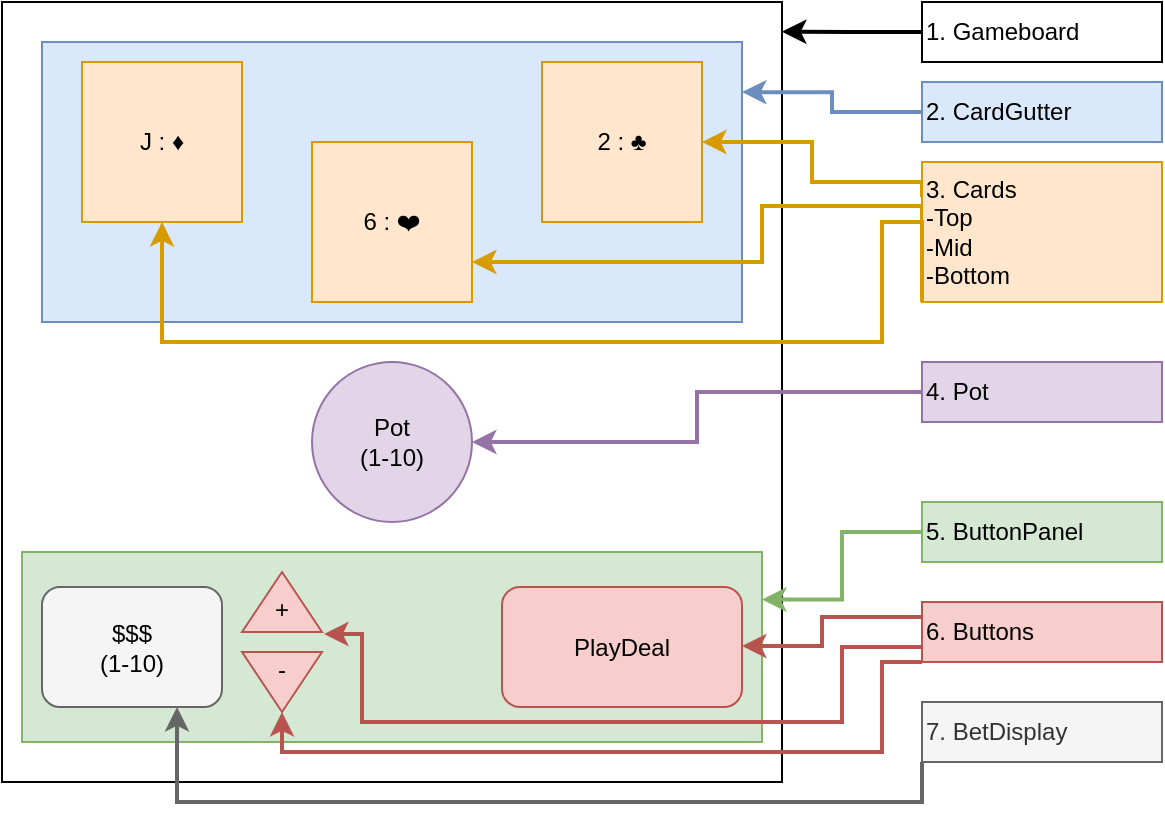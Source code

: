 <mxfile version="23.1.5" type="device">
  <diagram name="Page-1" id="ezi7qoCrn5G99sClrLgb">
    <mxGraphModel dx="984" dy="747" grid="1" gridSize="10" guides="1" tooltips="1" connect="1" arrows="1" fold="1" page="1" pageScale="1" pageWidth="1600" pageHeight="900" math="0" shadow="0">
      <root>
        <mxCell id="0" />
        <mxCell id="1" parent="0" />
        <mxCell id="h__8bB8JMQImcnncUrwL-1" value="" style="whiteSpace=wrap;html=1;aspect=fixed;" parent="1" vertex="1">
          <mxGeometry x="190" y="130" width="390" height="390" as="geometry" />
        </mxCell>
        <mxCell id="h__8bB8JMQImcnncUrwL-30" value="" style="rounded=0;whiteSpace=wrap;html=1;fillColor=#dae8fc;strokeColor=#6c8ebf;" parent="1" vertex="1">
          <mxGeometry x="210" y="150" width="350" height="140" as="geometry" />
        </mxCell>
        <mxCell id="h__8bB8JMQImcnncUrwL-31" value="" style="rounded=0;whiteSpace=wrap;html=1;fillColor=#d5e8d4;strokeColor=#82b366;" parent="1" vertex="1">
          <mxGeometry x="200" y="405" width="370" height="95" as="geometry" />
        </mxCell>
        <mxCell id="h__8bB8JMQImcnncUrwL-7" value="1. Gameboard" style="text;html=1;align=left;verticalAlign=middle;whiteSpace=wrap;rounded=0;strokeColor=default;" parent="1" vertex="1">
          <mxGeometry x="650" y="130" width="120" height="30" as="geometry" />
        </mxCell>
        <mxCell id="h__8bB8JMQImcnncUrwL-10" style="edgeStyle=orthogonalEdgeStyle;rounded=0;orthogonalLoop=1;jettySize=auto;html=1;entryX=1;entryY=0.038;entryDx=0;entryDy=0;entryPerimeter=0;strokeWidth=2;" parent="1" source="h__8bB8JMQImcnncUrwL-7" target="h__8bB8JMQImcnncUrwL-1" edge="1">
          <mxGeometry relative="1" as="geometry" />
        </mxCell>
        <mxCell id="h__8bB8JMQImcnncUrwL-11" value="" style="whiteSpace=wrap;html=1;aspect=fixed;fillColor=#ffe6cc;strokeColor=#d79b00;" parent="1" vertex="1">
          <mxGeometry x="230" y="160" width="80" height="80" as="geometry" />
        </mxCell>
        <mxCell id="h__8bB8JMQImcnncUrwL-12" value="J : ♦️" style="text;html=1;align=center;verticalAlign=middle;whiteSpace=wrap;rounded=0;fillColor=none;" parent="1" vertex="1">
          <mxGeometry x="240" y="185" width="60" height="30" as="geometry" />
        </mxCell>
        <mxCell id="h__8bB8JMQImcnncUrwL-13" value="2 : ♣️" style="whiteSpace=wrap;html=1;aspect=fixed;fillColor=#ffe6cc;strokeColor=#d79b00;" parent="1" vertex="1">
          <mxGeometry x="460" y="160" width="80" height="80" as="geometry" />
        </mxCell>
        <mxCell id="h__8bB8JMQImcnncUrwL-15" value="" style="rounded=1;whiteSpace=wrap;html=1;fillColor=#f8cecc;strokeColor=#b85450;" parent="1" vertex="1">
          <mxGeometry x="440" y="422.5" width="120" height="60" as="geometry" />
        </mxCell>
        <mxCell id="h__8bB8JMQImcnncUrwL-16" value="PlayDeal" style="text;html=1;align=center;verticalAlign=middle;whiteSpace=wrap;rounded=0;" parent="1" vertex="1">
          <mxGeometry x="470" y="437.5" width="60" height="30" as="geometry" />
        </mxCell>
        <mxCell id="h__8bB8JMQImcnncUrwL-17" value="" style="whiteSpace=wrap;html=1;aspect=fixed;fillColor=#ffe6cc;strokeColor=#d79b00;" parent="1" vertex="1">
          <mxGeometry x="345" y="200" width="80" height="80" as="geometry" />
        </mxCell>
        <mxCell id="h__8bB8JMQImcnncUrwL-18" value="6 : ❤️" style="text;html=1;align=center;verticalAlign=middle;whiteSpace=wrap;rounded=0;fillColor=none;" parent="1" vertex="1">
          <mxGeometry x="355" y="225" width="60" height="30" as="geometry" />
        </mxCell>
        <mxCell id="h__8bB8JMQImcnncUrwL-19" value="" style="rounded=1;whiteSpace=wrap;html=1;fillColor=#f5f5f5;strokeColor=#666666;fontColor=#333333;" parent="1" vertex="1">
          <mxGeometry x="210" y="422.5" width="90" height="60" as="geometry" />
        </mxCell>
        <mxCell id="h__8bB8JMQImcnncUrwL-20" value="$$$&lt;br&gt;(1-10)" style="text;html=1;align=center;verticalAlign=middle;whiteSpace=wrap;rounded=0;" parent="1" vertex="1">
          <mxGeometry x="225" y="437.5" width="60" height="30" as="geometry" />
        </mxCell>
        <mxCell id="h__8bB8JMQImcnncUrwL-22" value="Pot&lt;br&gt;(1-10)" style="ellipse;whiteSpace=wrap;html=1;aspect=fixed;fillColor=#e1d5e7;strokeColor=#9673a6;" parent="1" vertex="1">
          <mxGeometry x="345" y="310" width="80" height="80" as="geometry" />
        </mxCell>
        <mxCell id="h__8bB8JMQImcnncUrwL-23" value="" style="triangle;whiteSpace=wrap;html=1;rotation=-90;fillColor=#f8cecc;strokeColor=#b85450;" parent="1" vertex="1">
          <mxGeometry x="315" y="410" width="30" height="40" as="geometry" />
        </mxCell>
        <mxCell id="h__8bB8JMQImcnncUrwL-24" value="" style="triangle;whiteSpace=wrap;html=1;rotation=90;fillColor=#f8cecc;strokeColor=#b85450;" parent="1" vertex="1">
          <mxGeometry x="315" y="450" width="30" height="40" as="geometry" />
        </mxCell>
        <mxCell id="h__8bB8JMQImcnncUrwL-26" value="+" style="text;html=1;align=center;verticalAlign=middle;whiteSpace=wrap;rounded=0;" parent="1" vertex="1">
          <mxGeometry x="315" y="426" width="30" height="15" as="geometry" />
        </mxCell>
        <mxCell id="h__8bB8JMQImcnncUrwL-28" value="-" style="text;html=1;align=center;verticalAlign=middle;whiteSpace=wrap;rounded=0;" parent="1" vertex="1">
          <mxGeometry x="315" y="456" width="30" height="15" as="geometry" />
        </mxCell>
        <mxCell id="h__8bB8JMQImcnncUrwL-32" value="2. CardGutter" style="text;html=1;align=left;verticalAlign=middle;whiteSpace=wrap;rounded=0;strokeColor=#6c8ebf;fillColor=#dae8fc;" parent="1" vertex="1">
          <mxGeometry x="650" y="170" width="120" height="30" as="geometry" />
        </mxCell>
        <mxCell id="h__8bB8JMQImcnncUrwL-36" style="edgeStyle=orthogonalEdgeStyle;rounded=0;orthogonalLoop=1;jettySize=auto;html=1;entryX=1;entryY=0.179;entryDx=0;entryDy=0;entryPerimeter=0;fillColor=#dae8fc;strokeColor=#6c8ebf;strokeWidth=2;" parent="1" source="h__8bB8JMQImcnncUrwL-32" target="h__8bB8JMQImcnncUrwL-30" edge="1">
          <mxGeometry relative="1" as="geometry" />
        </mxCell>
        <mxCell id="h__8bB8JMQImcnncUrwL-48" style="edgeStyle=orthogonalEdgeStyle;rounded=0;orthogonalLoop=1;jettySize=auto;html=1;exitX=0;exitY=0.75;exitDx=0;exitDy=0;entryX=1;entryY=0.75;entryDx=0;entryDy=0;fillColor=#ffe6cc;strokeColor=#d79b00;strokeWidth=2;" parent="1" source="h__8bB8JMQImcnncUrwL-37" target="h__8bB8JMQImcnncUrwL-17" edge="1">
          <mxGeometry relative="1" as="geometry">
            <Array as="points">
              <mxPoint x="570" y="232" />
              <mxPoint x="570" y="260" />
            </Array>
          </mxGeometry>
        </mxCell>
        <mxCell id="h__8bB8JMQImcnncUrwL-49" style="edgeStyle=orthogonalEdgeStyle;rounded=0;orthogonalLoop=1;jettySize=auto;html=1;exitX=0;exitY=0.25;exitDx=0;exitDy=0;fillColor=#ffe6cc;strokeColor=#d79b00;strokeWidth=2;" parent="1" source="h__8bB8JMQImcnncUrwL-37" target="h__8bB8JMQImcnncUrwL-13" edge="1">
          <mxGeometry relative="1" as="geometry">
            <Array as="points">
              <mxPoint x="650" y="220" />
              <mxPoint x="595" y="220" />
              <mxPoint x="595" y="200" />
            </Array>
          </mxGeometry>
        </mxCell>
        <mxCell id="h__8bB8JMQImcnncUrwL-37" value="3. Cards&lt;br&gt;-Top &lt;br&gt;-Mid &lt;br&gt;-Bottom" style="text;html=1;align=left;verticalAlign=middle;whiteSpace=wrap;rounded=0;strokeColor=#d79b00;fillColor=#ffe6cc;" parent="1" vertex="1">
          <mxGeometry x="650" y="210" width="120" height="70" as="geometry" />
        </mxCell>
        <mxCell id="h__8bB8JMQImcnncUrwL-42" style="edgeStyle=orthogonalEdgeStyle;rounded=0;orthogonalLoop=1;jettySize=auto;html=1;exitX=0;exitY=1;exitDx=0;exitDy=0;entryX=0.5;entryY=1;entryDx=0;entryDy=0;fillColor=#ffe6cc;strokeColor=#d79b00;strokeWidth=2;" parent="1" source="h__8bB8JMQImcnncUrwL-37" target="h__8bB8JMQImcnncUrwL-11" edge="1">
          <mxGeometry relative="1" as="geometry">
            <Array as="points">
              <mxPoint x="630" y="240" />
              <mxPoint x="630" y="300" />
              <mxPoint x="270" y="300" />
            </Array>
          </mxGeometry>
        </mxCell>
        <mxCell id="h__8bB8JMQImcnncUrwL-52" style="edgeStyle=orthogonalEdgeStyle;rounded=0;orthogonalLoop=1;jettySize=auto;html=1;strokeWidth=2;fillColor=#e1d5e7;strokeColor=#9673a6;" parent="1" source="h__8bB8JMQImcnncUrwL-45" target="h__8bB8JMQImcnncUrwL-22" edge="1">
          <mxGeometry relative="1" as="geometry" />
        </mxCell>
        <mxCell id="h__8bB8JMQImcnncUrwL-45" value="4. Pot" style="text;html=1;align=left;verticalAlign=middle;whiteSpace=wrap;rounded=0;strokeColor=#9673a6;fillColor=#e1d5e7;" parent="1" vertex="1">
          <mxGeometry x="650" y="310" width="120" height="30" as="geometry" />
        </mxCell>
        <mxCell id="h__8bB8JMQImcnncUrwL-53" style="edgeStyle=orthogonalEdgeStyle;rounded=0;orthogonalLoop=1;jettySize=auto;html=1;entryX=1;entryY=0.25;entryDx=0;entryDy=0;strokeWidth=2;fillColor=#d5e8d4;strokeColor=#82b366;" parent="1" source="h__8bB8JMQImcnncUrwL-50" target="h__8bB8JMQImcnncUrwL-31" edge="1">
          <mxGeometry relative="1" as="geometry" />
        </mxCell>
        <mxCell id="h__8bB8JMQImcnncUrwL-50" value="5. ButtonPanel" style="text;html=1;align=left;verticalAlign=middle;whiteSpace=wrap;rounded=0;strokeColor=#82b366;fillColor=#d5e8d4;" parent="1" vertex="1">
          <mxGeometry x="650" y="380" width="120" height="30" as="geometry" />
        </mxCell>
        <mxCell id="h__8bB8JMQImcnncUrwL-55" style="edgeStyle=orthogonalEdgeStyle;rounded=0;orthogonalLoop=1;jettySize=auto;html=1;exitX=0;exitY=1;exitDx=0;exitDy=0;entryX=1;entryY=0.5;entryDx=0;entryDy=0;strokeWidth=2;fillColor=#f8cecc;strokeColor=#b85450;" parent="1" source="h__8bB8JMQImcnncUrwL-51" target="h__8bB8JMQImcnncUrwL-24" edge="1">
          <mxGeometry relative="1" as="geometry">
            <Array as="points">
              <mxPoint x="630" y="460" />
              <mxPoint x="630" y="505" />
              <mxPoint x="330" y="505" />
            </Array>
          </mxGeometry>
        </mxCell>
        <mxCell id="h__8bB8JMQImcnncUrwL-58" style="edgeStyle=orthogonalEdgeStyle;rounded=0;orthogonalLoop=1;jettySize=auto;html=1;exitX=0;exitY=0.25;exitDx=0;exitDy=0;strokeWidth=2;fillColor=#f8cecc;strokeColor=#b85450;" parent="1" source="h__8bB8JMQImcnncUrwL-51" target="h__8bB8JMQImcnncUrwL-15" edge="1">
          <mxGeometry relative="1" as="geometry">
            <Array as="points">
              <mxPoint x="600" y="438" />
              <mxPoint x="600" y="452" />
            </Array>
          </mxGeometry>
        </mxCell>
        <mxCell id="h__8bB8JMQImcnncUrwL-51" value="6. Buttons" style="text;html=1;align=left;verticalAlign=middle;whiteSpace=wrap;rounded=0;strokeColor=#b85450;fillColor=#f8cecc;" parent="1" vertex="1">
          <mxGeometry x="650" y="430" width="120" height="30" as="geometry" />
        </mxCell>
        <mxCell id="h__8bB8JMQImcnncUrwL-57" style="edgeStyle=orthogonalEdgeStyle;rounded=0;orthogonalLoop=1;jettySize=auto;html=1;exitX=0;exitY=0.75;exitDx=0;exitDy=0;entryX=-0.033;entryY=1.025;entryDx=0;entryDy=0;entryPerimeter=0;strokeWidth=2;fillColor=#f8cecc;strokeColor=#b85450;" parent="1" source="h__8bB8JMQImcnncUrwL-51" target="h__8bB8JMQImcnncUrwL-23" edge="1">
          <mxGeometry relative="1" as="geometry">
            <Array as="points">
              <mxPoint x="610" y="452" />
              <mxPoint x="610" y="490" />
              <mxPoint x="370" y="490" />
              <mxPoint x="370" y="446" />
            </Array>
          </mxGeometry>
        </mxCell>
        <mxCell id="h__8bB8JMQImcnncUrwL-61" style="edgeStyle=orthogonalEdgeStyle;rounded=0;orthogonalLoop=1;jettySize=auto;html=1;exitX=0;exitY=1;exitDx=0;exitDy=0;entryX=0.75;entryY=1;entryDx=0;entryDy=0;fillColor=#f5f5f5;strokeColor=#666666;strokeWidth=2;" parent="1" source="h__8bB8JMQImcnncUrwL-60" target="h__8bB8JMQImcnncUrwL-19" edge="1">
          <mxGeometry relative="1" as="geometry" />
        </mxCell>
        <mxCell id="h__8bB8JMQImcnncUrwL-60" value="7. BetDisplay" style="text;html=1;align=left;verticalAlign=middle;whiteSpace=wrap;rounded=0;strokeColor=#666666;fillColor=#f5f5f5;fontColor=#333333;" parent="1" vertex="1">
          <mxGeometry x="650" y="480" width="120" height="30" as="geometry" />
        </mxCell>
      </root>
    </mxGraphModel>
  </diagram>
</mxfile>
